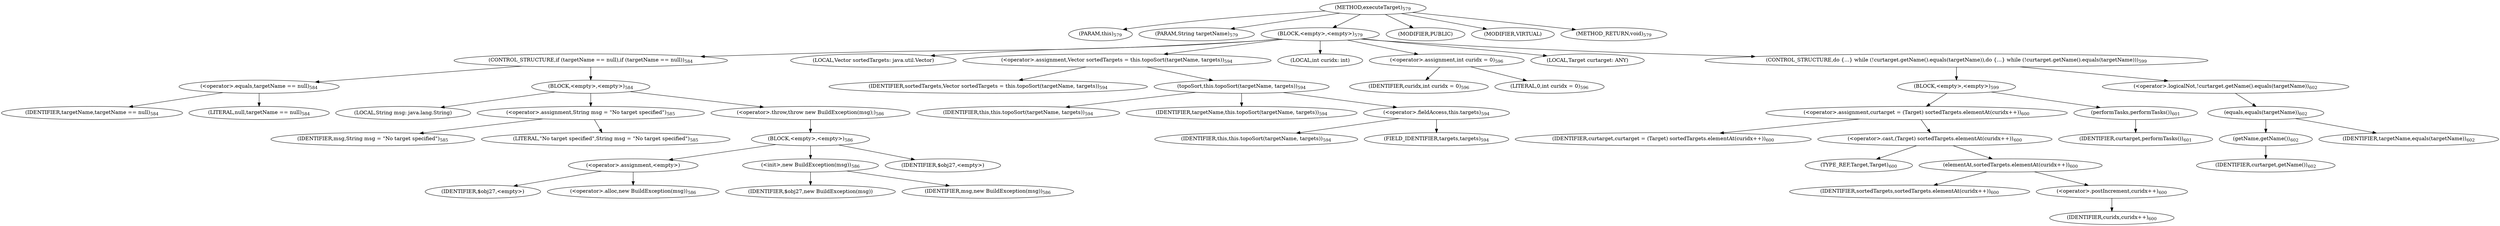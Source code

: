 digraph "executeTarget" {  
"1658" [label = <(METHOD,executeTarget)<SUB>579</SUB>> ]
"84" [label = <(PARAM,this)<SUB>579</SUB>> ]
"1659" [label = <(PARAM,String targetName)<SUB>579</SUB>> ]
"1660" [label = <(BLOCK,&lt;empty&gt;,&lt;empty&gt;)<SUB>579</SUB>> ]
"1661" [label = <(CONTROL_STRUCTURE,if (targetName == null),if (targetName == null))<SUB>584</SUB>> ]
"1662" [label = <(&lt;operator&gt;.equals,targetName == null)<SUB>584</SUB>> ]
"1663" [label = <(IDENTIFIER,targetName,targetName == null)<SUB>584</SUB>> ]
"1664" [label = <(LITERAL,null,targetName == null)<SUB>584</SUB>> ]
"1665" [label = <(BLOCK,&lt;empty&gt;,&lt;empty&gt;)<SUB>584</SUB>> ]
"1666" [label = <(LOCAL,String msg: java.lang.String)> ]
"1667" [label = <(&lt;operator&gt;.assignment,String msg = &quot;No target specified&quot;)<SUB>585</SUB>> ]
"1668" [label = <(IDENTIFIER,msg,String msg = &quot;No target specified&quot;)<SUB>585</SUB>> ]
"1669" [label = <(LITERAL,&quot;No target specified&quot;,String msg = &quot;No target specified&quot;)<SUB>585</SUB>> ]
"1670" [label = <(&lt;operator&gt;.throw,throw new BuildException(msg);)<SUB>586</SUB>> ]
"1671" [label = <(BLOCK,&lt;empty&gt;,&lt;empty&gt;)<SUB>586</SUB>> ]
"1672" [label = <(&lt;operator&gt;.assignment,&lt;empty&gt;)> ]
"1673" [label = <(IDENTIFIER,$obj27,&lt;empty&gt;)> ]
"1674" [label = <(&lt;operator&gt;.alloc,new BuildException(msg))<SUB>586</SUB>> ]
"1675" [label = <(&lt;init&gt;,new BuildException(msg))<SUB>586</SUB>> ]
"1676" [label = <(IDENTIFIER,$obj27,new BuildException(msg))> ]
"1677" [label = <(IDENTIFIER,msg,new BuildException(msg))<SUB>586</SUB>> ]
"1678" [label = <(IDENTIFIER,$obj27,&lt;empty&gt;)> ]
"1679" [label = <(LOCAL,Vector sortedTargets: java.util.Vector)> ]
"1680" [label = <(&lt;operator&gt;.assignment,Vector sortedTargets = this.topoSort(targetName, targets))<SUB>594</SUB>> ]
"1681" [label = <(IDENTIFIER,sortedTargets,Vector sortedTargets = this.topoSort(targetName, targets))<SUB>594</SUB>> ]
"1682" [label = <(topoSort,this.topoSort(targetName, targets))<SUB>594</SUB>> ]
"83" [label = <(IDENTIFIER,this,this.topoSort(targetName, targets))<SUB>594</SUB>> ]
"1683" [label = <(IDENTIFIER,targetName,this.topoSort(targetName, targets))<SUB>594</SUB>> ]
"1684" [label = <(&lt;operator&gt;.fieldAccess,this.targets)<SUB>594</SUB>> ]
"1685" [label = <(IDENTIFIER,this,this.topoSort(targetName, targets))<SUB>594</SUB>> ]
"1686" [label = <(FIELD_IDENTIFIER,targets,targets)<SUB>594</SUB>> ]
"1687" [label = <(LOCAL,int curidx: int)> ]
"1688" [label = <(&lt;operator&gt;.assignment,int curidx = 0)<SUB>596</SUB>> ]
"1689" [label = <(IDENTIFIER,curidx,int curidx = 0)<SUB>596</SUB>> ]
"1690" [label = <(LITERAL,0,int curidx = 0)<SUB>596</SUB>> ]
"1691" [label = <(LOCAL,Target curtarget: ANY)> ]
"1692" [label = <(CONTROL_STRUCTURE,do {...} while (!curtarget.getName().equals(targetName)),do {...} while (!curtarget.getName().equals(targetName)))<SUB>599</SUB>> ]
"1693" [label = <(BLOCK,&lt;empty&gt;,&lt;empty&gt;)<SUB>599</SUB>> ]
"1694" [label = <(&lt;operator&gt;.assignment,curtarget = (Target) sortedTargets.elementAt(curidx++))<SUB>600</SUB>> ]
"1695" [label = <(IDENTIFIER,curtarget,curtarget = (Target) sortedTargets.elementAt(curidx++))<SUB>600</SUB>> ]
"1696" [label = <(&lt;operator&gt;.cast,(Target) sortedTargets.elementAt(curidx++))<SUB>600</SUB>> ]
"1697" [label = <(TYPE_REF,Target,Target)<SUB>600</SUB>> ]
"1698" [label = <(elementAt,sortedTargets.elementAt(curidx++))<SUB>600</SUB>> ]
"1699" [label = <(IDENTIFIER,sortedTargets,sortedTargets.elementAt(curidx++))<SUB>600</SUB>> ]
"1700" [label = <(&lt;operator&gt;.postIncrement,curidx++)<SUB>600</SUB>> ]
"1701" [label = <(IDENTIFIER,curidx,curidx++)<SUB>600</SUB>> ]
"1702" [label = <(performTasks,performTasks())<SUB>601</SUB>> ]
"1703" [label = <(IDENTIFIER,curtarget,performTasks())<SUB>601</SUB>> ]
"1704" [label = <(&lt;operator&gt;.logicalNot,!curtarget.getName().equals(targetName))<SUB>602</SUB>> ]
"1705" [label = <(equals,equals(targetName))<SUB>602</SUB>> ]
"1706" [label = <(getName,getName())<SUB>602</SUB>> ]
"1707" [label = <(IDENTIFIER,curtarget,getName())<SUB>602</SUB>> ]
"1708" [label = <(IDENTIFIER,targetName,equals(targetName))<SUB>602</SUB>> ]
"1709" [label = <(MODIFIER,PUBLIC)> ]
"1710" [label = <(MODIFIER,VIRTUAL)> ]
"1711" [label = <(METHOD_RETURN,void)<SUB>579</SUB>> ]
  "1658" -> "84" 
  "1658" -> "1659" 
  "1658" -> "1660" 
  "1658" -> "1709" 
  "1658" -> "1710" 
  "1658" -> "1711" 
  "1660" -> "1661" 
  "1660" -> "1679" 
  "1660" -> "1680" 
  "1660" -> "1687" 
  "1660" -> "1688" 
  "1660" -> "1691" 
  "1660" -> "1692" 
  "1661" -> "1662" 
  "1661" -> "1665" 
  "1662" -> "1663" 
  "1662" -> "1664" 
  "1665" -> "1666" 
  "1665" -> "1667" 
  "1665" -> "1670" 
  "1667" -> "1668" 
  "1667" -> "1669" 
  "1670" -> "1671" 
  "1671" -> "1672" 
  "1671" -> "1675" 
  "1671" -> "1678" 
  "1672" -> "1673" 
  "1672" -> "1674" 
  "1675" -> "1676" 
  "1675" -> "1677" 
  "1680" -> "1681" 
  "1680" -> "1682" 
  "1682" -> "83" 
  "1682" -> "1683" 
  "1682" -> "1684" 
  "1684" -> "1685" 
  "1684" -> "1686" 
  "1688" -> "1689" 
  "1688" -> "1690" 
  "1692" -> "1693" 
  "1692" -> "1704" 
  "1693" -> "1694" 
  "1693" -> "1702" 
  "1694" -> "1695" 
  "1694" -> "1696" 
  "1696" -> "1697" 
  "1696" -> "1698" 
  "1698" -> "1699" 
  "1698" -> "1700" 
  "1700" -> "1701" 
  "1702" -> "1703" 
  "1704" -> "1705" 
  "1705" -> "1706" 
  "1705" -> "1708" 
  "1706" -> "1707" 
}
